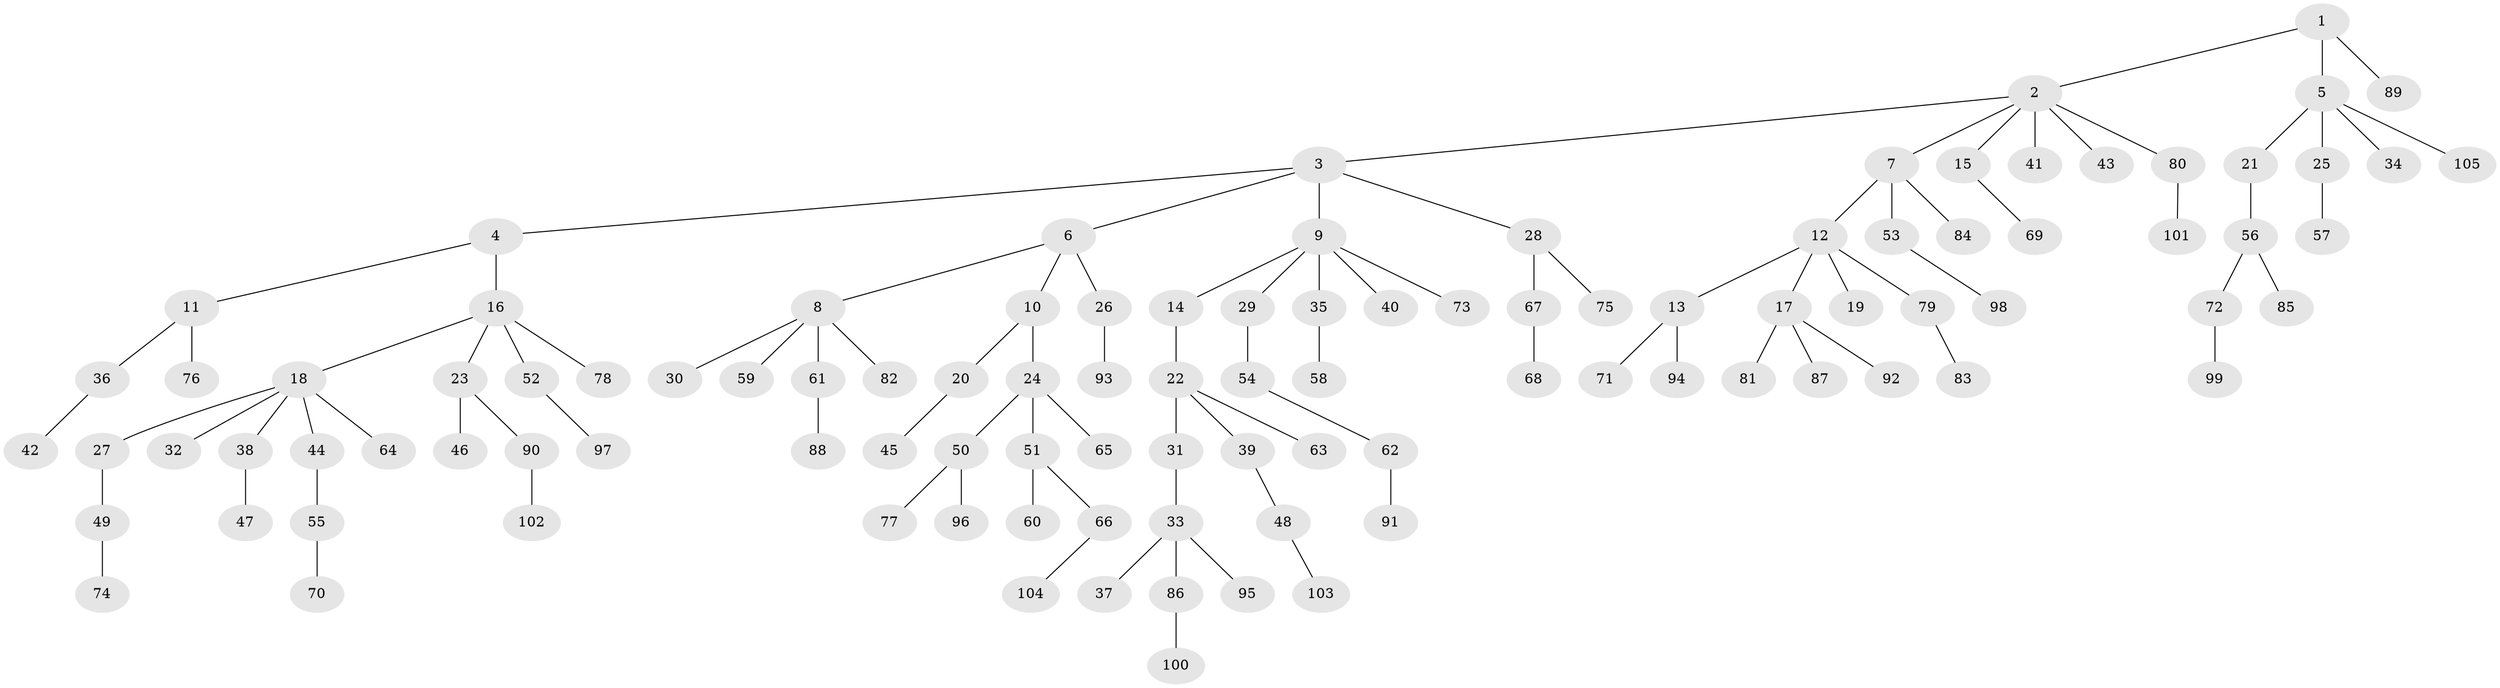 // coarse degree distribution, {8: 0.015873015873015872, 6: 0.047619047619047616, 4: 0.06349206349206349, 3: 0.06349206349206349, 5: 0.015873015873015872, 1: 0.6349206349206349, 7: 0.015873015873015872, 2: 0.14285714285714285}
// Generated by graph-tools (version 1.1) at 2025/19/03/04/25 18:19:26]
// undirected, 105 vertices, 104 edges
graph export_dot {
graph [start="1"]
  node [color=gray90,style=filled];
  1;
  2;
  3;
  4;
  5;
  6;
  7;
  8;
  9;
  10;
  11;
  12;
  13;
  14;
  15;
  16;
  17;
  18;
  19;
  20;
  21;
  22;
  23;
  24;
  25;
  26;
  27;
  28;
  29;
  30;
  31;
  32;
  33;
  34;
  35;
  36;
  37;
  38;
  39;
  40;
  41;
  42;
  43;
  44;
  45;
  46;
  47;
  48;
  49;
  50;
  51;
  52;
  53;
  54;
  55;
  56;
  57;
  58;
  59;
  60;
  61;
  62;
  63;
  64;
  65;
  66;
  67;
  68;
  69;
  70;
  71;
  72;
  73;
  74;
  75;
  76;
  77;
  78;
  79;
  80;
  81;
  82;
  83;
  84;
  85;
  86;
  87;
  88;
  89;
  90;
  91;
  92;
  93;
  94;
  95;
  96;
  97;
  98;
  99;
  100;
  101;
  102;
  103;
  104;
  105;
  1 -- 2;
  1 -- 5;
  1 -- 89;
  2 -- 3;
  2 -- 7;
  2 -- 15;
  2 -- 41;
  2 -- 43;
  2 -- 80;
  3 -- 4;
  3 -- 6;
  3 -- 9;
  3 -- 28;
  4 -- 11;
  4 -- 16;
  5 -- 21;
  5 -- 25;
  5 -- 34;
  5 -- 105;
  6 -- 8;
  6 -- 10;
  6 -- 26;
  7 -- 12;
  7 -- 53;
  7 -- 84;
  8 -- 30;
  8 -- 59;
  8 -- 61;
  8 -- 82;
  9 -- 14;
  9 -- 29;
  9 -- 35;
  9 -- 40;
  9 -- 73;
  10 -- 20;
  10 -- 24;
  11 -- 36;
  11 -- 76;
  12 -- 13;
  12 -- 17;
  12 -- 19;
  12 -- 79;
  13 -- 71;
  13 -- 94;
  14 -- 22;
  15 -- 69;
  16 -- 18;
  16 -- 23;
  16 -- 52;
  16 -- 78;
  17 -- 81;
  17 -- 87;
  17 -- 92;
  18 -- 27;
  18 -- 32;
  18 -- 38;
  18 -- 44;
  18 -- 64;
  20 -- 45;
  21 -- 56;
  22 -- 31;
  22 -- 39;
  22 -- 63;
  23 -- 46;
  23 -- 90;
  24 -- 50;
  24 -- 51;
  24 -- 65;
  25 -- 57;
  26 -- 93;
  27 -- 49;
  28 -- 67;
  28 -- 75;
  29 -- 54;
  31 -- 33;
  33 -- 37;
  33 -- 86;
  33 -- 95;
  35 -- 58;
  36 -- 42;
  38 -- 47;
  39 -- 48;
  44 -- 55;
  48 -- 103;
  49 -- 74;
  50 -- 77;
  50 -- 96;
  51 -- 60;
  51 -- 66;
  52 -- 97;
  53 -- 98;
  54 -- 62;
  55 -- 70;
  56 -- 72;
  56 -- 85;
  61 -- 88;
  62 -- 91;
  66 -- 104;
  67 -- 68;
  72 -- 99;
  79 -- 83;
  80 -- 101;
  86 -- 100;
  90 -- 102;
}
